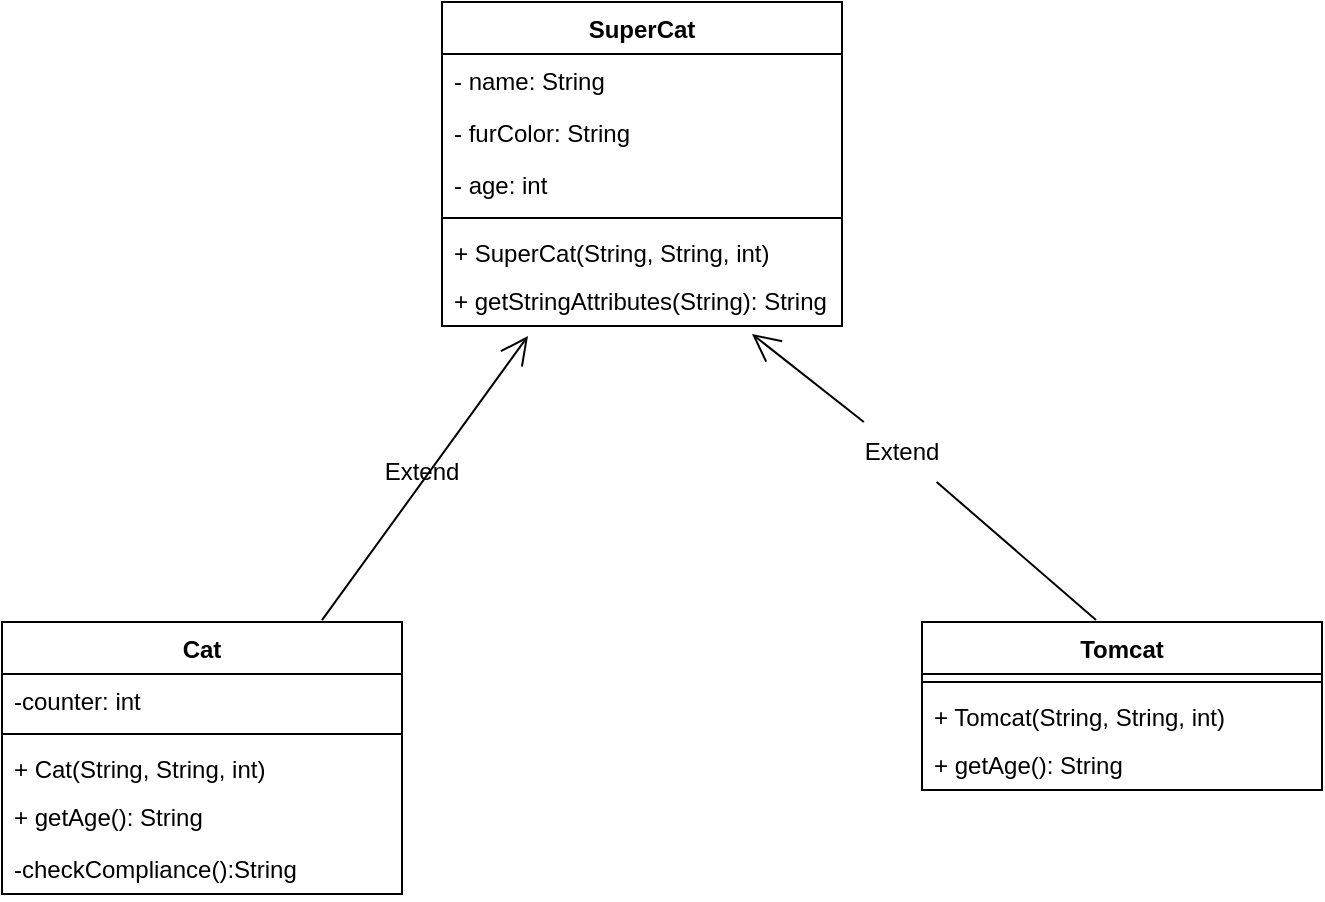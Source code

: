 <mxfile>
    <diagram name="App / Cat" id="seOgi6E_YYIxVNgKrndI">
        <mxGraphModel dx="1370" dy="787" grid="1" gridSize="10" guides="1" tooltips="1" connect="1" arrows="1" fold="1" page="1" pageScale="1" pageWidth="827" pageHeight="1169" math="0" shadow="0">
            <root>
                <mxCell id="U2OBzzkkWx3GwxSl6DcJ-0"/>
                <mxCell id="U2OBzzkkWx3GwxSl6DcJ-1" parent="U2OBzzkkWx3GwxSl6DcJ-0"/>
                <mxCell id="U2OBzzkkWx3GwxSl6DcJ-2" value="SuperCat" style="swimlane;fontStyle=1;align=center;verticalAlign=top;childLayout=stackLayout;horizontal=1;startSize=26;horizontalStack=0;resizeParent=1;resizeParentMax=0;resizeLast=0;collapsible=1;marginBottom=0;" parent="U2OBzzkkWx3GwxSl6DcJ-1" vertex="1">
                    <mxGeometry x="300" y="30" width="200" height="162" as="geometry"/>
                </mxCell>
                <mxCell id="U2OBzzkkWx3GwxSl6DcJ-3" value="- name: String" style="text;strokeColor=none;fillColor=none;align=left;verticalAlign=top;spacingLeft=4;spacingRight=4;overflow=hidden;rotatable=0;points=[[0,0.5],[1,0.5]];portConstraint=eastwest;" parent="U2OBzzkkWx3GwxSl6DcJ-2" vertex="1">
                    <mxGeometry y="26" width="200" height="26" as="geometry"/>
                </mxCell>
                <mxCell id="U2OBzzkkWx3GwxSl6DcJ-4" value="- furColor: String" style="text;strokeColor=none;fillColor=none;align=left;verticalAlign=top;spacingLeft=4;spacingRight=4;overflow=hidden;rotatable=0;points=[[0,0.5],[1,0.5]];portConstraint=eastwest;" parent="U2OBzzkkWx3GwxSl6DcJ-2" vertex="1">
                    <mxGeometry y="52" width="200" height="26" as="geometry"/>
                </mxCell>
                <mxCell id="U2OBzzkkWx3GwxSl6DcJ-5" value="- age: int&#10;" style="text;strokeColor=none;fillColor=none;align=left;verticalAlign=top;spacingLeft=4;spacingRight=4;overflow=hidden;rotatable=0;points=[[0,0.5],[1,0.5]];portConstraint=eastwest;" parent="U2OBzzkkWx3GwxSl6DcJ-2" vertex="1">
                    <mxGeometry y="78" width="200" height="26" as="geometry"/>
                </mxCell>
                <mxCell id="5" value="" style="line;strokeWidth=1;fillColor=none;align=left;verticalAlign=middle;spacingTop=-1;spacingLeft=3;spacingRight=3;rotatable=0;labelPosition=right;points=[];portConstraint=eastwest;strokeColor=inherit;" parent="U2OBzzkkWx3GwxSl6DcJ-2" vertex="1">
                    <mxGeometry y="104" width="200" height="8" as="geometry"/>
                </mxCell>
                <mxCell id="U2OBzzkkWx3GwxSl6DcJ-7" value="+ SuperCat(String, String, int)" style="text;strokeColor=none;fillColor=none;align=left;verticalAlign=top;spacingLeft=4;spacingRight=4;overflow=hidden;rotatable=0;points=[[0,0.5],[1,0.5]];portConstraint=eastwest;" parent="U2OBzzkkWx3GwxSl6DcJ-2" vertex="1">
                    <mxGeometry y="112" width="200" height="24" as="geometry"/>
                </mxCell>
                <mxCell id="U2OBzzkkWx3GwxSl6DcJ-8" value="+ getStringAttributes(String): String" style="text;strokeColor=none;fillColor=none;align=left;verticalAlign=top;spacingLeft=4;spacingRight=4;overflow=hidden;rotatable=0;points=[[0,0.5],[1,0.5]];portConstraint=eastwest;" parent="U2OBzzkkWx3GwxSl6DcJ-2" vertex="1">
                    <mxGeometry y="136" width="200" height="26" as="geometry"/>
                </mxCell>
                <mxCell id="7" value="Cat" style="swimlane;fontStyle=1;align=center;verticalAlign=top;childLayout=stackLayout;horizontal=1;startSize=26;horizontalStack=0;resizeParent=1;resizeParentMax=0;resizeLast=0;collapsible=1;marginBottom=0;" parent="U2OBzzkkWx3GwxSl6DcJ-1" vertex="1">
                    <mxGeometry x="80" y="340" width="200" height="136" as="geometry"/>
                </mxCell>
                <mxCell id="12" value="-counter: int" style="text;strokeColor=none;fillColor=none;align=left;verticalAlign=top;spacingLeft=4;spacingRight=4;overflow=hidden;rotatable=0;points=[[0,0.5],[1,0.5]];portConstraint=eastwest;" parent="7" vertex="1">
                    <mxGeometry y="26" width="200" height="26" as="geometry"/>
                </mxCell>
                <mxCell id="13" value="" style="line;strokeWidth=1;fillColor=none;align=left;verticalAlign=middle;spacingTop=-1;spacingLeft=3;spacingRight=3;rotatable=0;labelPosition=right;points=[];portConstraint=eastwest;strokeColor=inherit;" parent="7" vertex="1">
                    <mxGeometry y="52" width="200" height="8" as="geometry"/>
                </mxCell>
                <mxCell id="14" value="+ Cat(String, String, int)" style="text;strokeColor=none;fillColor=none;align=left;verticalAlign=top;spacingLeft=4;spacingRight=4;overflow=hidden;rotatable=0;points=[[0,0.5],[1,0.5]];portConstraint=eastwest;" parent="7" vertex="1">
                    <mxGeometry y="60" width="200" height="24" as="geometry"/>
                </mxCell>
                <mxCell id="16" value="+ getAge(): String" style="text;strokeColor=none;fillColor=none;align=left;verticalAlign=top;spacingLeft=4;spacingRight=4;overflow=hidden;rotatable=0;points=[[0,0.5],[1,0.5]];portConstraint=eastwest;" parent="7" vertex="1">
                    <mxGeometry y="84" width="200" height="26" as="geometry"/>
                </mxCell>
                <mxCell id="17" value="-checkCompliance():String" style="text;strokeColor=none;fillColor=none;align=left;verticalAlign=top;spacingLeft=4;spacingRight=4;overflow=hidden;rotatable=0;points=[[0,0.5],[1,0.5]];portConstraint=eastwest;" parent="7" vertex="1">
                    <mxGeometry y="110" width="200" height="26" as="geometry"/>
                </mxCell>
                <mxCell id="18" value="Tomcat" style="swimlane;fontStyle=1;align=center;verticalAlign=top;childLayout=stackLayout;horizontal=1;startSize=26;horizontalStack=0;resizeParent=1;resizeParentMax=0;resizeLast=0;collapsible=1;marginBottom=0;" vertex="1" parent="U2OBzzkkWx3GwxSl6DcJ-1">
                    <mxGeometry x="540" y="340" width="200" height="84" as="geometry"/>
                </mxCell>
                <mxCell id="22" value="" style="line;strokeWidth=1;fillColor=none;align=left;verticalAlign=middle;spacingTop=-1;spacingLeft=3;spacingRight=3;rotatable=0;labelPosition=right;points=[];portConstraint=eastwest;strokeColor=inherit;" vertex="1" parent="18">
                    <mxGeometry y="26" width="200" height="8" as="geometry"/>
                </mxCell>
                <mxCell id="23" value="+ Tomcat(String, String, int)" style="text;strokeColor=none;fillColor=none;align=left;verticalAlign=top;spacingLeft=4;spacingRight=4;overflow=hidden;rotatable=0;points=[[0,0.5],[1,0.5]];portConstraint=eastwest;" vertex="1" parent="18">
                    <mxGeometry y="34" width="200" height="24" as="geometry"/>
                </mxCell>
                <mxCell id="25" value="+ getAge(): String" style="text;strokeColor=none;fillColor=none;align=left;verticalAlign=top;spacingLeft=4;spacingRight=4;overflow=hidden;rotatable=0;points=[[0,0.5],[1,0.5]];portConstraint=eastwest;" vertex="1" parent="18">
                    <mxGeometry y="58" width="200" height="26" as="geometry"/>
                </mxCell>
                <mxCell id="26" value="" style="endArrow=open;endFill=1;endSize=12;html=1;entryX=0.775;entryY=1.154;entryDx=0;entryDy=0;entryPerimeter=0;startArrow=none;" edge="1" parent="U2OBzzkkWx3GwxSl6DcJ-1" source="30" target="U2OBzzkkWx3GwxSl6DcJ-8">
                    <mxGeometry width="160" relative="1" as="geometry">
                        <mxPoint x="560" y="130" as="sourcePoint"/>
                        <mxPoint x="461" y="220" as="targetPoint"/>
                    </mxGeometry>
                </mxCell>
                <mxCell id="27" value="" style="endArrow=open;endFill=1;endSize=12;html=1;exitX=0.8;exitY=-0.007;exitDx=0;exitDy=0;exitPerimeter=0;entryX=0.215;entryY=1.192;entryDx=0;entryDy=0;entryPerimeter=0;" edge="1" parent="U2OBzzkkWx3GwxSl6DcJ-1" source="7" target="U2OBzzkkWx3GwxSl6DcJ-8">
                    <mxGeometry width="160" relative="1" as="geometry">
                        <mxPoint x="310" y="270" as="sourcePoint"/>
                        <mxPoint x="354" y="222.992" as="targetPoint"/>
                        <Array as="points"/>
                    </mxGeometry>
                </mxCell>
                <mxCell id="29" value="Extend" style="text;strokeColor=none;align=center;fillColor=none;html=1;verticalAlign=middle;whiteSpace=wrap;rounded=0;" vertex="1" parent="U2OBzzkkWx3GwxSl6DcJ-1">
                    <mxGeometry x="260" y="250" width="60" height="30" as="geometry"/>
                </mxCell>
                <mxCell id="31" value="" style="endArrow=none;endFill=1;endSize=12;html=1;exitX=0.435;exitY=-0.012;exitDx=0;exitDy=0;exitPerimeter=0;" edge="1" parent="U2OBzzkkWx3GwxSl6DcJ-1" source="18" target="30">
                    <mxGeometry width="160" relative="1" as="geometry">
                        <mxPoint x="627" y="338.992" as="sourcePoint"/>
                        <mxPoint x="455" y="196.004" as="targetPoint"/>
                    </mxGeometry>
                </mxCell>
                <mxCell id="30" value="Extend" style="text;strokeColor=none;align=center;fillColor=none;html=1;verticalAlign=middle;whiteSpace=wrap;rounded=0;" vertex="1" parent="U2OBzzkkWx3GwxSl6DcJ-1">
                    <mxGeometry x="500" y="240" width="60" height="30" as="geometry"/>
                </mxCell>
            </root>
        </mxGraphModel>
    </diagram>
</mxfile>